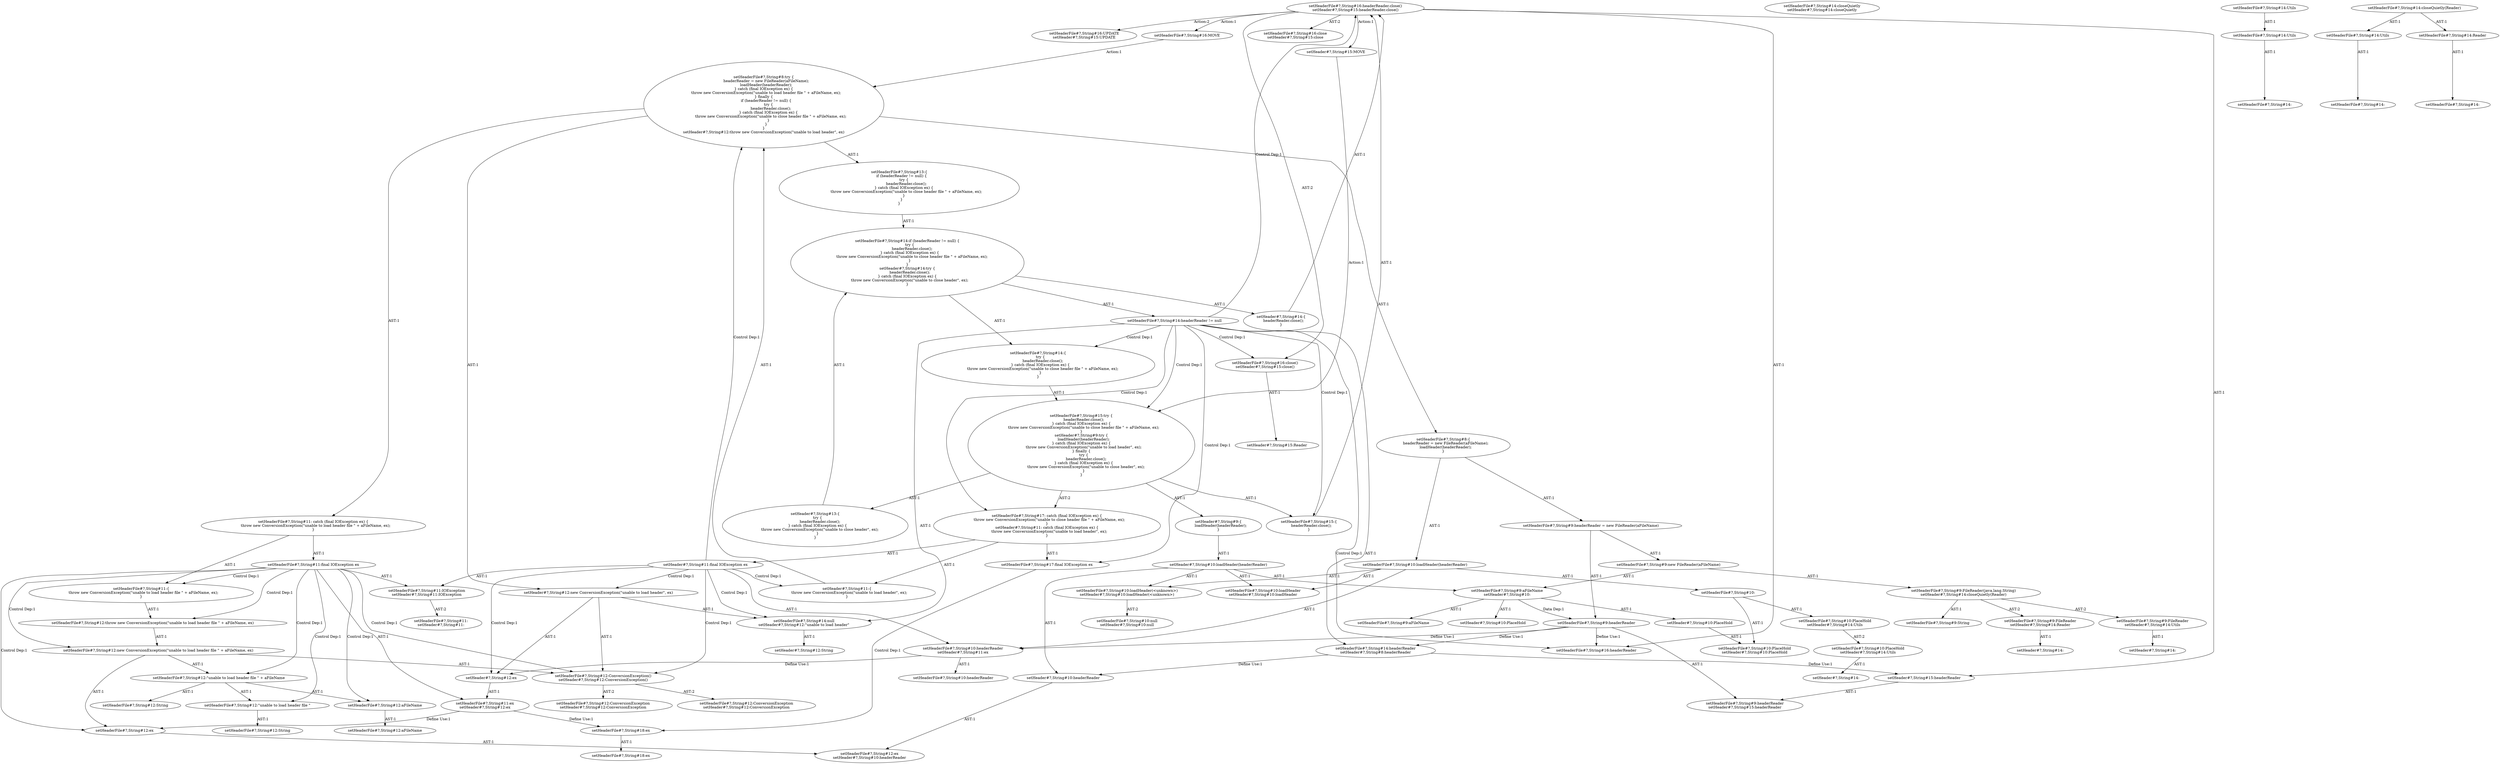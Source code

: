 digraph "Pattern" {
0 [label="setHeaderFile#?,String#16:UPDATE
setHeader#?,String#15:UPDATE" shape=ellipse]
1 [label="setHeaderFile#?,String#16:headerReader.close()
setHeader#?,String#15:headerReader.close()" shape=ellipse]
2 [label="setHeaderFile#?,String#14:headerReader != null" shape=ellipse]
3 [label="setHeaderFile#?,String#14:if (headerReader != null) \{
    try \{
        headerReader.close();
    \} catch (final IOException ex) \{
        throw new ConversionException(\"unable to close header file \" + aFileName, ex);
    \}
\}
setHeader#?,String#14:try \{
    headerReader.close();
\} catch (final IOException ex) \{
    throw new ConversionException(\"unable to close header\", ex);
\}" shape=ellipse]
4 [label="setHeaderFile#?,String#14:headerReader
setHeader#?,String#8:headerReader" shape=ellipse]
5 [label="setHeaderFile#?,String#14:null
setHeader#?,String#12:\"unable to load header\"" shape=ellipse]
6 [label="setHeaderFile#?,String#14:\{
    try \{
        headerReader.close();
    \} catch (final IOException ex) \{
        throw new ConversionException(\"unable to close header file \" + aFileName, ex);
    \}
\}" shape=ellipse]
7 [label="setHeaderFile#?,String#15:try \{
    headerReader.close();
\} catch (final IOException ex) \{
    throw new ConversionException(\"unable to close header file \" + aFileName, ex);
\}
setHeader#?,String#9:try \{
    loadHeader(headerReader);
\} catch (final IOException ex) \{
    throw new ConversionException(\"unable to load header\", ex);
\} finally \{
    try \{
        headerReader.close();
    \} catch (final IOException ex) \{
        throw new ConversionException(\"unable to close header\", ex);
    \}
\}" shape=ellipse]
8 [label="setHeaderFile#?,String#15:\{
    headerReader.close();
\}" shape=ellipse]
9 [label="setHeaderFile#?,String#16:close()
setHeader#?,String#15:close()" shape=ellipse]
10 [label="setHeaderFile#?,String#16:headerReader" shape=ellipse]
11 [label="setHeaderFile#?,String#17: catch (final IOException ex) \{
    throw new ConversionException(\"unable to close header file \" + aFileName, ex);
\}
setHeader#?,String#11: catch (final IOException ex) \{
    throw new ConversionException(\"unable to load header\", ex);
\}" shape=ellipse]
12 [label="setHeaderFile#?,String#17:final IOException ex" shape=ellipse]
13 [label="setHeaderFile#?,String#16:close
setHeader#?,String#15:close" shape=ellipse]
14 [label="setHeaderFile#?,String#16:MOVE" shape=ellipse]
15 [label="setHeaderFile#?,String#8:try \{
    headerReader = new FileReader(aFileName);
    loadHeader(headerReader);
\} catch (final IOException ex) \{
    throw new ConversionException(\"unable to load header file \" + aFileName, ex);
\} finally \{
    if (headerReader != null) \{
        try \{
            headerReader.close();
        \} catch (final IOException ex) \{
            throw new ConversionException(\"unable to close header file \" + aFileName, ex);
        \}
    \}
\}
setHeader#?,String#12:throw new ConversionException(\"unable to load header\", ex)" shape=ellipse]
16 [label="setHeaderFile#?,String#8:\{
    headerReader = new FileReader(aFileName);
    loadHeader(headerReader);
\}" shape=ellipse]
17 [label="setHeaderFile#?,String#9:headerReader = new FileReader(aFileName)" shape=ellipse]
18 [label="setHeaderFile#?,String#9:headerReader" shape=ellipse]
19 [label="setHeaderFile#?,String#9:headerReader
setHeader#?,String#15:headerReader" shape=ellipse]
20 [label="setHeaderFile#?,String#10:headerReader
setHeader#?,String#11:ex" shape=ellipse]
21 [label="setHeaderFile#?,String#10:headerReader" shape=ellipse]
22 [label="setHeaderFile#?,String#9:new FileReader(aFileName)" shape=ellipse]
23 [label="setHeaderFile#?,String#9:FileReader(java.lang.String)
setHeader#?,String#14:closeQuietly(Reader)" shape=ellipse]
24 [label="setHeaderFile#?,String#9:FileReader
setHeader#?,String#14:Reader" shape=ellipse]
25 [label="setHeaderFile#?,String#9:FileReader
setHeader#?,String#14:Utils" shape=ellipse]
26 [label="setHeaderFile#?,String#9:String" shape=ellipse]
27 [label="setHeaderFile#?,String#9:aFileName
setHeader#?,String#10:" shape=ellipse]
28 [label="setHeaderFile#?,String#9:aFileName" shape=ellipse]
29 [label="setHeaderFile#?,String#10:loadHeader(headerReader)" shape=ellipse]
30 [label="setHeaderFile#?,String#10:loadHeader
setHeader#?,String#10:loadHeader" shape=ellipse]
31 [label="setHeaderFile#?,String#10:" shape=ellipse]
32 [label="setHeaderFile#?,String#10:PlaceHold
setHeader#?,String#10:PlaceHold" shape=ellipse]
33 [label="setHeaderFile#?,String#10:PlaceHold
setHeader#?,String#14:Utils" shape=ellipse]
34 [label="setHeaderFile#?,String#10:PlaceHold
setHeader#?,String#14:Utils" shape=ellipse]
35 [label="setHeaderFile#?,String#10:loadHeader(<unknown>)
setHeader#?,String#10:loadHeader(<unknown>)" shape=ellipse]
36 [label="setHeaderFile#?,String#10:null
setHeader#?,String#10:null" shape=ellipse]
37 [label="setHeaderFile#?,String#11: catch (final IOException ex) \{
    throw new ConversionException(\"unable to load header file \" + aFileName, ex);
\}" shape=ellipse]
38 [label="setHeaderFile#?,String#11:final IOException ex" shape=ellipse]
39 [label="setHeaderFile#?,String#11:ex
setHeader#?,String#12:ex" shape=ellipse]
40 [label="setHeaderFile#?,String#12:ex" shape=ellipse]
41 [label="setHeaderFile#?,String#12:ex
setHeader#?,String#10:headerReader" shape=ellipse]
42 [label="setHeaderFile#?,String#18:ex" shape=ellipse]
43 [label="setHeaderFile#?,String#18:ex" shape=ellipse]
44 [label="setHeaderFile#?,String#11:IOException
setHeader#?,String#11:IOException" shape=ellipse]
45 [label="setHeaderFile#?,String#11:
setHeader#?,String#11:" shape=ellipse]
46 [label="setHeaderFile#?,String#11:\{
    throw new ConversionException(\"unable to load header file \" + aFileName, ex);
\}" shape=ellipse]
47 [label="setHeaderFile#?,String#12:throw new ConversionException(\"unable to load header file \" + aFileName, ex)" shape=ellipse]
48 [label="setHeaderFile#?,String#12:new ConversionException(\"unable to load header file \" + aFileName, ex)" shape=ellipse]
49 [label="setHeaderFile#?,String#12:ConversionException()
setHeader#?,String#12:ConversionException()" shape=ellipse]
50 [label="setHeaderFile#?,String#12:ConversionException
setHeader#?,String#12:ConversionException" shape=ellipse]
51 [label="setHeaderFile#?,String#12:ConversionException
setHeader#?,String#12:ConversionException" shape=ellipse]
52 [label="setHeaderFile#?,String#12:\"unable to load header file \" + aFileName" shape=ellipse]
53 [label="setHeaderFile#?,String#12:String" shape=ellipse]
54 [label="setHeaderFile#?,String#12:\"unable to load header file \"" shape=ellipse]
55 [label="setHeaderFile#?,String#12:String" shape=ellipse]
56 [label="setHeaderFile#?,String#12:aFileName" shape=ellipse]
57 [label="setHeaderFile#?,String#12:aFileName" shape=ellipse]
58 [label="setHeaderFile#?,String#13:\{
    if (headerReader != null) \{
        try \{
            headerReader.close();
        \} catch (final IOException ex) \{
            throw new ConversionException(\"unable to close header file \" + aFileName, ex);
        \}
    \}
\}" shape=ellipse]
59 [label="setHeaderFile#?,String#14:closeQuietly
setHeader#?,String#14:closeQuietly" shape=ellipse]
60 [label="setHeaderFile#?,String#14:Utils" shape=ellipse]
61 [label="setHeaderFile#?,String#14:Utils" shape=ellipse]
62 [label="setHeaderFile#?,String#14:" shape=ellipse]
63 [label="setHeaderFile#?,String#14:closeQuietly(Reader)" shape=ellipse]
64 [label="setHeaderFile#?,String#14:Utils" shape=ellipse]
65 [label="setHeaderFile#?,String#14:" shape=ellipse]
66 [label="setHeaderFile#?,String#14:Reader" shape=ellipse]
67 [label="setHeaderFile#?,String#14:" shape=ellipse]
68 [label="setHeader#?,String#14:\{
    headerReader.close();
\}" shape=ellipse]
69 [label="setHeader#?,String#15:headerReader" shape=ellipse]
70 [label="setHeader#?,String#15:MOVE" shape=ellipse]
71 [label="setHeader#?,String#9:\{
    loadHeader(headerReader);
\}" shape=ellipse]
72 [label="setHeader#?,String#10:loadHeader(headerReader)" shape=ellipse]
73 [label="setHeader#?,String#10:PlaceHold" shape=ellipse]
74 [label="setHeader#?,String#10:headerReader" shape=ellipse]
75 [label="setHeader#?,String#14:" shape=ellipse]
76 [label="setHeader#?,String#12:ex" shape=ellipse]
77 [label="setHeader#?,String#14:" shape=ellipse]
78 [label="setHeader#?,String#11:\{
    throw new ConversionException(\"unable to load header\", ex);
\}" shape=ellipse]
79 [label="setHeader#?,String#12:new ConversionException(\"unable to load header\", ex)" shape=ellipse]
80 [label="setHeader#?,String#14:" shape=ellipse]
81 [label="setHeader#?,String#13:\{
    try \{
        headerReader.close();
    \} catch (final IOException ex) \{
        throw new ConversionException(\"unable to close header\", ex);
    \}
\}" shape=ellipse]
82 [label="setHeader#?,String#12:String" shape=ellipse]
83 [label="setHeader#?,String#15:Reader" shape=ellipse]
84 [label="setHeader#?,String#11:final IOException ex" shape=ellipse]
85 [label="setHeader#?,String#10:PlaceHold" shape=ellipse]
1 -> 0 [label="Action:2"];
1 -> 13 [label="AST:2"];
1 -> 10 [label="AST:1"];
1 -> 9 [label="AST:2"];
1 -> 14 [label="Action:1"];
1 -> 69 [label="AST:1"];
1 -> 70 [label="Action:1"];
2 -> 1 [label="Control Dep:1"];
2 -> 4 [label="AST:1"];
2 -> 5 [label="AST:1"];
2 -> 6 [label="Control Dep:1"];
2 -> 7 [label="Control Dep:1"];
2 -> 8 [label="Control Dep:1"];
2 -> 9 [label="Control Dep:1"];
2 -> 10 [label="Control Dep:1"];
2 -> 11 [label="Control Dep:1"];
2 -> 12 [label="Control Dep:1"];
3 -> 2 [label="AST:1"];
3 -> 6 [label="AST:1"];
3 -> 68 [label="AST:1"];
4 -> 69 [label="Define Use:1"];
4 -> 74 [label="Define Use:1"];
5 -> 82 [label="AST:1"];
6 -> 7 [label="AST:1"];
7 -> 8 [label="AST:1"];
7 -> 11 [label="AST:2"];
7 -> 71 [label="AST:1"];
7 -> 81 [label="AST:1"];
8 -> 1 [label="AST:1"];
9 -> 83 [label="AST:1"];
11 -> 12 [label="AST:1"];
11 -> 78 [label="AST:1"];
11 -> 84 [label="AST:1"];
12 -> 42 [label="Control Dep:1"];
14 -> 15 [label="Action:1"];
15 -> 16 [label="AST:1"];
15 -> 37 [label="AST:1"];
15 -> 58 [label="AST:1"];
15 -> 79 [label="AST:1"];
16 -> 17 [label="AST:1"];
16 -> 29 [label="AST:1"];
17 -> 18 [label="AST:1"];
17 -> 22 [label="AST:1"];
18 -> 4 [label="Define Use:1"];
18 -> 10 [label="Define Use:1"];
18 -> 19 [label="AST:1"];
18 -> 20 [label="Define Use:1"];
20 -> 21 [label="AST:1"];
20 -> 76 [label="Define Use:1"];
22 -> 23 [label="AST:1"];
22 -> 27 [label="AST:1"];
23 -> 24 [label="AST:2"];
23 -> 25 [label="AST:2"];
23 -> 26 [label="AST:1"];
24 -> 80 [label="AST:1"];
25 -> 77 [label="AST:1"];
27 -> 18 [label="Data Dep:1"];
27 -> 28 [label="AST:1"];
27 -> 73 [label="AST:1"];
27 -> 85 [label="AST:1"];
29 -> 20 [label="AST:1"];
29 -> 30 [label="AST:1"];
29 -> 31 [label="AST:1"];
29 -> 35 [label="AST:1"];
31 -> 32 [label="AST:1"];
31 -> 33 [label="AST:1"];
33 -> 34 [label="AST:2"];
34 -> 75 [label="AST:1"];
35 -> 36 [label="AST:2"];
37 -> 38 [label="AST:1"];
37 -> 46 [label="AST:1"];
38 -> 39 [label="AST:1"];
38 -> 44 [label="AST:1"];
38 -> 46 [label="Control Dep:1"];
38 -> 47 [label="Control Dep:1"];
38 -> 48 [label="Control Dep:1"];
38 -> 49 [label="Control Dep:1"];
38 -> 52 [label="Control Dep:1"];
38 -> 54 [label="Control Dep:1"];
38 -> 56 [label="Control Dep:1"];
38 -> 40 [label="Control Dep:1"];
39 -> 40 [label="Define Use:1"];
39 -> 42 [label="Define Use:1"];
40 -> 41 [label="AST:1"];
42 -> 43 [label="AST:1"];
44 -> 45 [label="AST:2"];
46 -> 47 [label="AST:1"];
47 -> 48 [label="AST:1"];
48 -> 40 [label="AST:1"];
48 -> 49 [label="AST:1"];
48 -> 52 [label="AST:1"];
49 -> 50 [label="AST:2"];
49 -> 51 [label="AST:2"];
52 -> 53 [label="AST:1"];
52 -> 54 [label="AST:1"];
52 -> 56 [label="AST:1"];
54 -> 55 [label="AST:1"];
56 -> 57 [label="AST:1"];
58 -> 3 [label="AST:1"];
60 -> 61 [label="AST:1"];
61 -> 62 [label="AST:1"];
63 -> 64 [label="AST:1"];
63 -> 66 [label="AST:1"];
64 -> 65 [label="AST:1"];
66 -> 67 [label="AST:1"];
68 -> 1 [label="AST:1"];
69 -> 19 [label="AST:1"];
70 -> 7 [label="Action:1"];
71 -> 72 [label="AST:1"];
72 -> 30 [label="AST:1"];
72 -> 27 [label="AST:1"];
72 -> 35 [label="AST:1"];
72 -> 74 [label="AST:1"];
73 -> 32 [label="AST:1"];
74 -> 41 [label="AST:1"];
76 -> 39 [label="AST:1"];
78 -> 15 [label="AST:1"];
79 -> 76 [label="AST:1"];
79 -> 49 [label="AST:1"];
79 -> 5 [label="AST:1"];
81 -> 3 [label="AST:1"];
84 -> 76 [label="Control Dep:1"];
84 -> 78 [label="Control Dep:1"];
84 -> 79 [label="Control Dep:1"];
84 -> 20 [label="AST:1"];
84 -> 44 [label="AST:1"];
84 -> 15 [label="Control Dep:1"];
84 -> 49 [label="Control Dep:1"];
84 -> 5 [label="Control Dep:1"];
}